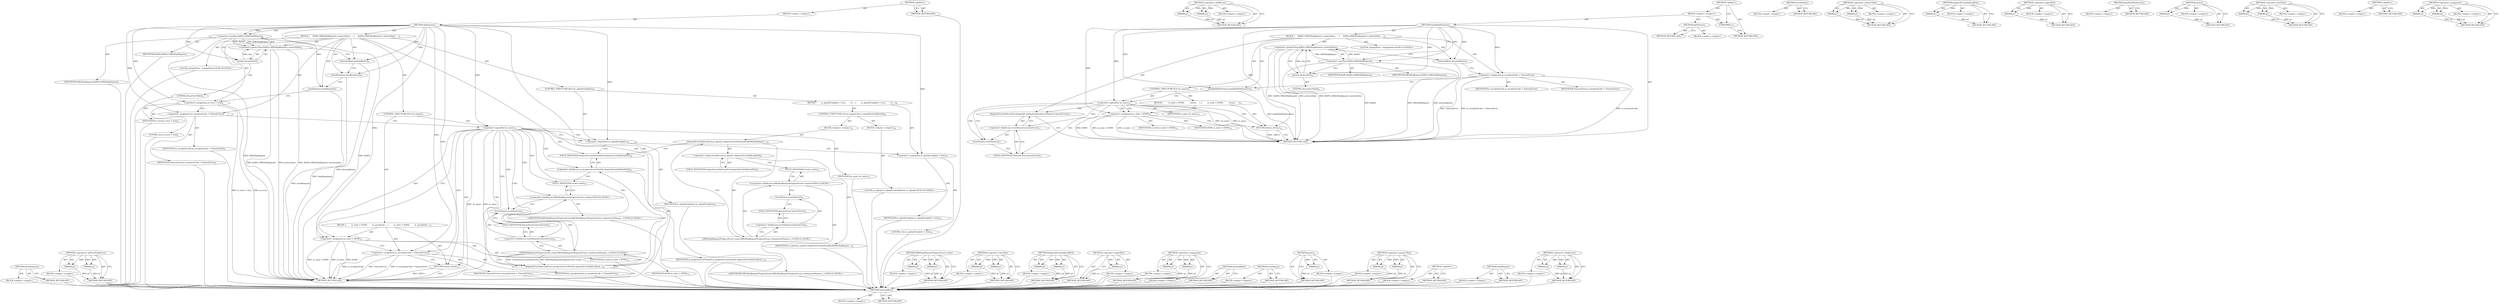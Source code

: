 digraph "&lt;operator&gt;.assignment" {
vulnerable_108 [label=<(METHOD,clearResponse)>];
vulnerable_109 [label=<(BLOCK,&lt;empty&gt;,&lt;empty&gt;)>];
vulnerable_110 [label=<(METHOD_RETURN,ANY)>];
vulnerable_128 [label=<(METHOD,&lt;operator&gt;.indirectFieldAccess)>];
vulnerable_129 [label=<(PARAM,p1)>];
vulnerable_130 [label=<(PARAM,p2)>];
vulnerable_131 [label=<(BLOCK,&lt;empty&gt;,&lt;empty&gt;)>];
vulnerable_132 [label=<(METHOD_RETURN,ANY)>];
vulnerable_6 [label=<(METHOD,&lt;global&gt;)<SUB>1</SUB>>];
vulnerable_7 [label=<(BLOCK,&lt;empty&gt;,&lt;empty&gt;)<SUB>1</SUB>>];
vulnerable_8 [label=<(METHOD,didTimeout)<SUB>1</SUB>>];
vulnerable_9 [label=<(BLOCK,{
     RefPtr&lt;XMLHttpRequest&gt; protect(this);
  ...,{
     RefPtr&lt;XMLHttpRequest&gt; protect(this);
  ...)<SUB>2</SUB>>];
vulnerable_10 [label=<(&lt;operator&gt;.greaterThan,RefPtr&lt;XMLHttpRequest&gt; protect(this))<SUB>3</SUB>>];
vulnerable_11 [label=<(&lt;operator&gt;.lessThan,RefPtr&lt;XMLHttpRequest)<SUB>3</SUB>>];
vulnerable_12 [label=<(IDENTIFIER,RefPtr,RefPtr&lt;XMLHttpRequest)<SUB>3</SUB>>];
vulnerable_13 [label=<(IDENTIFIER,XMLHttpRequest,RefPtr&lt;XMLHttpRequest)<SUB>3</SUB>>];
vulnerable_14 [label=<(protect,protect(this))<SUB>3</SUB>>];
vulnerable_15 [label=<(LITERAL,this,protect(this))<SUB>3</SUB>>];
vulnerable_16 [label=<(internalAbort,internalAbort())<SUB>4</SUB>>];
vulnerable_17 [label=<(clearResponse,clearResponse())<SUB>6</SUB>>];
vulnerable_18 [label=<(clearRequest,clearRequest())<SUB>7</SUB>>];
vulnerable_19 [label=<(&lt;operator&gt;.assignment,m_error = true)<SUB>8</SUB>>];
vulnerable_20 [label=<(IDENTIFIER,m_error,m_error = true)<SUB>8</SUB>>];
vulnerable_21 [label=<(LITERAL,true,m_error = true)<SUB>8</SUB>>];
vulnerable_22 [label=<(&lt;operator&gt;.assignment,m_exceptionCode = TimeoutError)<SUB>9</SUB>>];
vulnerable_23 [label=<(IDENTIFIER,m_exceptionCode,m_exceptionCode = TimeoutError)<SUB>9</SUB>>];
vulnerable_24 [label=<(IDENTIFIER,TimeoutError,m_exceptionCode = TimeoutError)<SUB>9</SUB>>];
vulnerable_25 [label=<(CONTROL_STRUCTURE,IF,if (!m_async))<SUB>11</SUB>>];
vulnerable_26 [label=<(&lt;operator&gt;.logicalNot,!m_async)<SUB>11</SUB>>];
vulnerable_27 [label=<(IDENTIFIER,m_async,!m_async)<SUB>11</SUB>>];
vulnerable_28 [label=<(BLOCK,{
         m_state = DONE;
        m_exceptionC...,{
         m_state = DONE;
        m_exceptionC...)<SUB>11</SUB>>];
vulnerable_29 [label=<(&lt;operator&gt;.assignment,m_state = DONE)<SUB>12</SUB>>];
vulnerable_30 [label=<(IDENTIFIER,m_state,m_state = DONE)<SUB>12</SUB>>];
vulnerable_31 [label=<(IDENTIFIER,DONE,m_state = DONE)<SUB>12</SUB>>];
vulnerable_32 [label=<(&lt;operator&gt;.assignment,m_exceptionCode = TimeoutError)<SUB>13</SUB>>];
vulnerable_33 [label=<(IDENTIFIER,m_exceptionCode,m_exceptionCode = TimeoutError)<SUB>13</SUB>>];
vulnerable_34 [label=<(IDENTIFIER,TimeoutError,m_exceptionCode = TimeoutError)<SUB>13</SUB>>];
vulnerable_35 [label=<(RETURN,return;,return;)<SUB>14</SUB>>];
vulnerable_36 [label="<(LOCAL,changeState : changeState)<SUB>16</SUB>>"];
vulnerable_37 [label=<(CONTROL_STRUCTURE,IF,if (!m_uploadComplete))<SUB>18</SUB>>];
vulnerable_38 [label=<(&lt;operator&gt;.logicalNot,!m_uploadComplete)<SUB>18</SUB>>];
vulnerable_39 [label=<(IDENTIFIER,m_uploadComplete,!m_uploadComplete)<SUB>18</SUB>>];
vulnerable_40 [label=<(BLOCK,{
        m_uploadComplete = true;
        if (...,{
        m_uploadComplete = true;
        if (...)<SUB>18</SUB>>];
vulnerable_41 [label=<(&lt;operator&gt;.assignment,m_uploadComplete = true)<SUB>19</SUB>>];
vulnerable_42 [label=<(IDENTIFIER,m_uploadComplete,m_uploadComplete = true)<SUB>19</SUB>>];
vulnerable_43 [label=<(LITERAL,true,m_uploadComplete = true)<SUB>19</SUB>>];
vulnerable_44 [label=<(CONTROL_STRUCTURE,IF,if (m_upload &amp;&amp; m_uploadEventsAllowed))<SUB>20</SUB>>];
vulnerable_45 [label=<(BLOCK,&lt;empty&gt;,&lt;empty&gt;)<SUB>20</SUB>>];
vulnerable_46 [label="<(LOCAL,m_upload m_uploadEventsAllowed: m_upload)<SUB>20</SUB>>"];
vulnerable_47 [label=<(BLOCK,&lt;empty&gt;,&lt;empty&gt;)<SUB>21</SUB>>];
vulnerable_48 [label=<(dispatchEventAndLoadEnd,m_upload-&gt;dispatchEventAndLoadEnd(XMLHttpReques...)<SUB>21</SUB>>];
vulnerable_49 [label=<(&lt;operator&gt;.indirectFieldAccess,m_upload-&gt;dispatchEventAndLoadEnd)<SUB>21</SUB>>];
vulnerable_50 [label=<(IDENTIFIER,m_upload,m_upload-&gt;dispatchEventAndLoadEnd(XMLHttpReques...)<SUB>21</SUB>>];
vulnerable_51 [label=<(FIELD_IDENTIFIER,dispatchEventAndLoadEnd,dispatchEventAndLoadEnd)<SUB>21</SUB>>];
vulnerable_52 [label="<(XMLHttpRequestProgressEvent.create,XMLHttpRequestProgressEvent::create(eventNames(...)<SUB>21</SUB>>"];
vulnerable_53 [label="<(&lt;operator&gt;.fieldAccess,XMLHttpRequestProgressEvent::create)<SUB>21</SUB>>"];
vulnerable_54 [label="<(IDENTIFIER,XMLHttpRequestProgressEvent,XMLHttpRequestProgressEvent::create(eventNames(...)<SUB>21</SUB>>"];
vulnerable_55 [label=<(FIELD_IDENTIFIER,create,create)<SUB>21</SUB>>];
vulnerable_56 [label=<(&lt;operator&gt;.fieldAccess,eventNames().timeoutEvent)<SUB>21</SUB>>];
vulnerable_57 [label=<(eventNames,eventNames())<SUB>21</SUB>>];
vulnerable_58 [label=<(FIELD_IDENTIFIER,timeoutEvent,timeoutEvent)<SUB>21</SUB>>];
vulnerable_59 [label=<(dispatchEventAndLoadEnd,m_progressEventThrottle.dispatchEventAndLoadEnd...)<SUB>23</SUB>>];
vulnerable_60 [label=<(&lt;operator&gt;.fieldAccess,m_progressEventThrottle.dispatchEventAndLoadEnd)<SUB>23</SUB>>];
vulnerable_61 [label=<(IDENTIFIER,m_progressEventThrottle,m_progressEventThrottle.dispatchEventAndLoadEnd...)<SUB>23</SUB>>];
vulnerable_62 [label=<(FIELD_IDENTIFIER,dispatchEventAndLoadEnd,dispatchEventAndLoadEnd)<SUB>23</SUB>>];
vulnerable_63 [label="<(XMLHttpRequestProgressEvent.create,XMLHttpRequestProgressEvent::create(eventNames(...)<SUB>23</SUB>>"];
vulnerable_64 [label="<(&lt;operator&gt;.fieldAccess,XMLHttpRequestProgressEvent::create)<SUB>23</SUB>>"];
vulnerable_65 [label="<(IDENTIFIER,XMLHttpRequestProgressEvent,XMLHttpRequestProgressEvent::create(eventNames(...)<SUB>23</SUB>>"];
vulnerable_66 [label=<(FIELD_IDENTIFIER,create,create)<SUB>23</SUB>>];
vulnerable_67 [label=<(&lt;operator&gt;.fieldAccess,eventNames().timeoutEvent)<SUB>23</SUB>>];
vulnerable_68 [label=<(eventNames,eventNames())<SUB>23</SUB>>];
vulnerable_69 [label=<(FIELD_IDENTIFIER,timeoutEvent,timeoutEvent)<SUB>23</SUB>>];
vulnerable_70 [label=<(METHOD_RETURN,void)<SUB>1</SUB>>];
vulnerable_72 [label=<(METHOD_RETURN,ANY)<SUB>1</SUB>>];
vulnerable_133 [label=<(METHOD,XMLHttpRequestProgressEvent.create)>];
vulnerable_134 [label=<(PARAM,p1)>];
vulnerable_135 [label=<(PARAM,p2)>];
vulnerable_136 [label=<(BLOCK,&lt;empty&gt;,&lt;empty&gt;)>];
vulnerable_137 [label=<(METHOD_RETURN,ANY)>];
vulnerable_96 [label=<(METHOD,&lt;operator&gt;.lessThan)>];
vulnerable_97 [label=<(PARAM,p1)>];
vulnerable_98 [label=<(PARAM,p2)>];
vulnerable_99 [label=<(BLOCK,&lt;empty&gt;,&lt;empty&gt;)>];
vulnerable_100 [label=<(METHOD_RETURN,ANY)>];
vulnerable_123 [label=<(METHOD,dispatchEventAndLoadEnd)>];
vulnerable_124 [label=<(PARAM,p1)>];
vulnerable_125 [label=<(PARAM,p2)>];
vulnerable_126 [label=<(BLOCK,&lt;empty&gt;,&lt;empty&gt;)>];
vulnerable_127 [label=<(METHOD_RETURN,ANY)>];
vulnerable_119 [label=<(METHOD,&lt;operator&gt;.logicalNot)>];
vulnerable_120 [label=<(PARAM,p1)>];
vulnerable_121 [label=<(BLOCK,&lt;empty&gt;,&lt;empty&gt;)>];
vulnerable_122 [label=<(METHOD_RETURN,ANY)>];
vulnerable_114 [label=<(METHOD,&lt;operator&gt;.assignment)>];
vulnerable_115 [label=<(PARAM,p1)>];
vulnerable_116 [label=<(PARAM,p2)>];
vulnerable_117 [label=<(BLOCK,&lt;empty&gt;,&lt;empty&gt;)>];
vulnerable_118 [label=<(METHOD_RETURN,ANY)>];
vulnerable_105 [label=<(METHOD,internalAbort)>];
vulnerable_106 [label=<(BLOCK,&lt;empty&gt;,&lt;empty&gt;)>];
vulnerable_107 [label=<(METHOD_RETURN,ANY)>];
vulnerable_143 [label=<(METHOD,eventNames)>];
vulnerable_144 [label=<(BLOCK,&lt;empty&gt;,&lt;empty&gt;)>];
vulnerable_145 [label=<(METHOD_RETURN,ANY)>];
vulnerable_101 [label=<(METHOD,protect)>];
vulnerable_102 [label=<(PARAM,p1)>];
vulnerable_103 [label=<(BLOCK,&lt;empty&gt;,&lt;empty&gt;)>];
vulnerable_104 [label=<(METHOD_RETURN,ANY)>];
vulnerable_91 [label=<(METHOD,&lt;operator&gt;.greaterThan)>];
vulnerable_92 [label=<(PARAM,p1)>];
vulnerable_93 [label=<(PARAM,p2)>];
vulnerable_94 [label=<(BLOCK,&lt;empty&gt;,&lt;empty&gt;)>];
vulnerable_95 [label=<(METHOD_RETURN,ANY)>];
vulnerable_85 [label=<(METHOD,&lt;global&gt;)<SUB>1</SUB>>];
vulnerable_86 [label=<(BLOCK,&lt;empty&gt;,&lt;empty&gt;)>];
vulnerable_87 [label=<(METHOD_RETURN,ANY)>];
vulnerable_111 [label=<(METHOD,clearRequest)>];
vulnerable_112 [label=<(BLOCK,&lt;empty&gt;,&lt;empty&gt;)>];
vulnerable_113 [label=<(METHOD_RETURN,ANY)>];
vulnerable_138 [label=<(METHOD,&lt;operator&gt;.fieldAccess)>];
vulnerable_139 [label=<(PARAM,p1)>];
vulnerable_140 [label=<(PARAM,p2)>];
vulnerable_141 [label=<(BLOCK,&lt;empty&gt;,&lt;empty&gt;)>];
vulnerable_142 [label=<(METHOD_RETURN,ANY)>];
fixed_70 [label=<(METHOD,internalAbort)>];
fixed_71 [label=<(BLOCK,&lt;empty&gt;,&lt;empty&gt;)>];
fixed_72 [label=<(METHOD_RETURN,ANY)>];
fixed_89 [label=<(METHOD,&lt;operator&gt;.fieldAccess)>];
fixed_90 [label=<(PARAM,p1)>];
fixed_91 [label=<(PARAM,p2)>];
fixed_92 [label=<(BLOCK,&lt;empty&gt;,&lt;empty&gt;)>];
fixed_93 [label=<(METHOD_RETURN,ANY)>];
fixed_6 [label=<(METHOD,&lt;global&gt;)<SUB>1</SUB>>];
fixed_7 [label=<(BLOCK,&lt;empty&gt;,&lt;empty&gt;)<SUB>1</SUB>>];
fixed_8 [label=<(METHOD,didTimeout)<SUB>1</SUB>>];
fixed_9 [label=<(BLOCK,&lt;empty&gt;,&lt;empty&gt;)>];
fixed_10 [label=<(METHOD_RETURN,void)<SUB>1</SUB>>];
fixed_12 [label=<(UNKNOWN,),))<SUB>1</SUB>>];
fixed_13 [label=<(METHOD,handleDidTimeout)<SUB>2</SUB>>];
fixed_14 [label=<(BLOCK,{
     RefPtr&lt;XMLHttpRequest&gt; protect(this);
  ...,{
     RefPtr&lt;XMLHttpRequest&gt; protect(this);
  ...)<SUB>3</SUB>>];
fixed_15 [label=<(&lt;operator&gt;.greaterThan,RefPtr&lt;XMLHttpRequest&gt; protect(this))<SUB>4</SUB>>];
fixed_16 [label=<(&lt;operator&gt;.lessThan,RefPtr&lt;XMLHttpRequest)<SUB>4</SUB>>];
fixed_17 [label=<(IDENTIFIER,RefPtr,RefPtr&lt;XMLHttpRequest)<SUB>4</SUB>>];
fixed_18 [label=<(IDENTIFIER,XMLHttpRequest,RefPtr&lt;XMLHttpRequest)<SUB>4</SUB>>];
fixed_19 [label=<(protect,protect(this))<SUB>4</SUB>>];
fixed_20 [label=<(LITERAL,this,protect(this))<SUB>4</SUB>>];
fixed_21 [label=<(internalAbort,internalAbort())<SUB>5</SUB>>];
fixed_22 [label=<(&lt;operator&gt;.assignment,m_exceptionCode = TimeoutError)<SUB>7</SUB>>];
fixed_23 [label=<(IDENTIFIER,m_exceptionCode,m_exceptionCode = TimeoutError)<SUB>7</SUB>>];
fixed_24 [label=<(IDENTIFIER,TimeoutError,m_exceptionCode = TimeoutError)<SUB>7</SUB>>];
fixed_25 [label=<(handleDidFailGeneric,handleDidFailGeneric())<SUB>9</SUB>>];
fixed_26 [label=<(CONTROL_STRUCTURE,IF,if (!m_async))<SUB>11</SUB>>];
fixed_27 [label=<(&lt;operator&gt;.logicalNot,!m_async)<SUB>11</SUB>>];
fixed_28 [label=<(IDENTIFIER,m_async,!m_async)<SUB>11</SUB>>];
fixed_29 [label=<(BLOCK,{
         m_state = DONE;
         return;
     },{
         m_state = DONE;
         return;
     })<SUB>11</SUB>>];
fixed_30 [label=<(&lt;operator&gt;.assignment,m_state = DONE)<SUB>12</SUB>>];
fixed_31 [label=<(IDENTIFIER,m_state,m_state = DONE)<SUB>12</SUB>>];
fixed_32 [label=<(IDENTIFIER,DONE,m_state = DONE)<SUB>12</SUB>>];
fixed_33 [label=<(RETURN,return;,return;)<SUB>13</SUB>>];
fixed_34 [label="<(LOCAL,changeState : changeState)<SUB>15</SUB>>"];
fixed_35 [label=<(dispatchEventAndLoadEnd,dispatchEventAndLoadEnd(eventNames().timeoutEvent))<SUB>17</SUB>>];
fixed_36 [label=<(&lt;operator&gt;.fieldAccess,eventNames().timeoutEvent)<SUB>17</SUB>>];
fixed_37 [label=<(eventNames,eventNames())<SUB>17</SUB>>];
fixed_38 [label=<(FIELD_IDENTIFIER,timeoutEvent,timeoutEvent)<SUB>17</SUB>>];
fixed_39 [label=<(METHOD_RETURN,void)<SUB>2</SUB>>];
fixed_41 [label=<(METHOD_RETURN,ANY)<SUB>1</SUB>>];
fixed_94 [label=<(METHOD,eventNames)>];
fixed_95 [label=<(BLOCK,&lt;empty&gt;,&lt;empty&gt;)>];
fixed_96 [label=<(METHOD_RETURN,ANY)>];
fixed_56 [label=<(METHOD,&lt;operator&gt;.greaterThan)>];
fixed_57 [label=<(PARAM,p1)>];
fixed_58 [label=<(PARAM,p2)>];
fixed_59 [label=<(BLOCK,&lt;empty&gt;,&lt;empty&gt;)>];
fixed_60 [label=<(METHOD_RETURN,ANY)>];
fixed_85 [label=<(METHOD,dispatchEventAndLoadEnd)>];
fixed_86 [label=<(PARAM,p1)>];
fixed_87 [label=<(BLOCK,&lt;empty&gt;,&lt;empty&gt;)>];
fixed_88 [label=<(METHOD_RETURN,ANY)>];
fixed_81 [label=<(METHOD,&lt;operator&gt;.logicalNot)>];
fixed_82 [label=<(PARAM,p1)>];
fixed_83 [label=<(BLOCK,&lt;empty&gt;,&lt;empty&gt;)>];
fixed_84 [label=<(METHOD_RETURN,ANY)>];
fixed_78 [label=<(METHOD,handleDidFailGeneric)>];
fixed_79 [label=<(BLOCK,&lt;empty&gt;,&lt;empty&gt;)>];
fixed_80 [label=<(METHOD_RETURN,ANY)>];
fixed_66 [label=<(METHOD,protect)>];
fixed_67 [label=<(PARAM,p1)>];
fixed_68 [label=<(BLOCK,&lt;empty&gt;,&lt;empty&gt;)>];
fixed_69 [label=<(METHOD_RETURN,ANY)>];
fixed_61 [label=<(METHOD,&lt;operator&gt;.lessThan)>];
fixed_62 [label=<(PARAM,p1)>];
fixed_63 [label=<(PARAM,p2)>];
fixed_64 [label=<(BLOCK,&lt;empty&gt;,&lt;empty&gt;)>];
fixed_65 [label=<(METHOD_RETURN,ANY)>];
fixed_50 [label=<(METHOD,&lt;global&gt;)<SUB>1</SUB>>];
fixed_51 [label=<(BLOCK,&lt;empty&gt;,&lt;empty&gt;)>];
fixed_52 [label=<(METHOD_RETURN,ANY)>];
fixed_73 [label=<(METHOD,&lt;operator&gt;.assignment)>];
fixed_74 [label=<(PARAM,p1)>];
fixed_75 [label=<(PARAM,p2)>];
fixed_76 [label=<(BLOCK,&lt;empty&gt;,&lt;empty&gt;)>];
fixed_77 [label=<(METHOD_RETURN,ANY)>];
vulnerable_108 -> vulnerable_109  [key=0, label="AST: "];
vulnerable_108 -> vulnerable_110  [key=0, label="AST: "];
vulnerable_108 -> vulnerable_110  [key=1, label="CFG: "];
vulnerable_109 -> fixed_70  [key=0];
vulnerable_110 -> fixed_70  [key=0];
vulnerable_128 -> vulnerable_129  [key=0, label="AST: "];
vulnerable_128 -> vulnerable_129  [key=1, label="DDG: "];
vulnerable_128 -> vulnerable_131  [key=0, label="AST: "];
vulnerable_128 -> vulnerable_130  [key=0, label="AST: "];
vulnerable_128 -> vulnerable_130  [key=1, label="DDG: "];
vulnerable_128 -> vulnerable_132  [key=0, label="AST: "];
vulnerable_128 -> vulnerable_132  [key=1, label="CFG: "];
vulnerable_129 -> vulnerable_132  [key=0, label="DDG: p1"];
vulnerable_130 -> vulnerable_132  [key=0, label="DDG: p2"];
vulnerable_131 -> fixed_70  [key=0];
vulnerable_132 -> fixed_70  [key=0];
vulnerable_6 -> vulnerable_7  [key=0, label="AST: "];
vulnerable_6 -> vulnerable_72  [key=0, label="AST: "];
vulnerable_6 -> vulnerable_72  [key=1, label="CFG: "];
vulnerable_7 -> vulnerable_8  [key=0, label="AST: "];
vulnerable_8 -> vulnerable_9  [key=0, label="AST: "];
vulnerable_8 -> vulnerable_70  [key=0, label="AST: "];
vulnerable_8 -> vulnerable_11  [key=0, label="CFG: "];
vulnerable_8 -> vulnerable_11  [key=1, label="DDG: "];
vulnerable_8 -> vulnerable_16  [key=0, label="DDG: "];
vulnerable_8 -> vulnerable_17  [key=0, label="DDG: "];
vulnerable_8 -> vulnerable_18  [key=0, label="DDG: "];
vulnerable_8 -> vulnerable_19  [key=0, label="DDG: "];
vulnerable_8 -> vulnerable_22  [key=0, label="DDG: "];
vulnerable_8 -> vulnerable_14  [key=0, label="DDG: "];
vulnerable_8 -> vulnerable_26  [key=0, label="DDG: "];
vulnerable_8 -> vulnerable_29  [key=0, label="DDG: "];
vulnerable_8 -> vulnerable_32  [key=0, label="DDG: "];
vulnerable_8 -> vulnerable_35  [key=0, label="DDG: "];
vulnerable_8 -> vulnerable_38  [key=0, label="DDG: "];
vulnerable_8 -> vulnerable_41  [key=0, label="DDG: "];
vulnerable_9 -> vulnerable_10  [key=0, label="AST: "];
vulnerable_9 -> vulnerable_16  [key=0, label="AST: "];
vulnerable_9 -> vulnerable_17  [key=0, label="AST: "];
vulnerable_9 -> vulnerable_18  [key=0, label="AST: "];
vulnerable_9 -> vulnerable_19  [key=0, label="AST: "];
vulnerable_9 -> vulnerable_22  [key=0, label="AST: "];
vulnerable_9 -> vulnerable_25  [key=0, label="AST: "];
vulnerable_9 -> vulnerable_36  [key=0, label="AST: "];
vulnerable_9 -> vulnerable_37  [key=0, label="AST: "];
vulnerable_9 -> vulnerable_59  [key=0, label="AST: "];
vulnerable_10 -> vulnerable_11  [key=0, label="AST: "];
vulnerable_10 -> vulnerable_14  [key=0, label="AST: "];
vulnerable_10 -> vulnerable_16  [key=0, label="CFG: "];
vulnerable_10 -> vulnerable_70  [key=0, label="DDG: RefPtr&lt;XMLHttpRequest"];
vulnerable_10 -> vulnerable_70  [key=1, label="DDG: protect(this)"];
vulnerable_10 -> vulnerable_70  [key=2, label="DDG: RefPtr&lt;XMLHttpRequest&gt; protect(this)"];
vulnerable_11 -> vulnerable_12  [key=0, label="AST: "];
vulnerable_11 -> vulnerable_13  [key=0, label="AST: "];
vulnerable_11 -> vulnerable_14  [key=0, label="CFG: "];
vulnerable_11 -> vulnerable_70  [key=0, label="DDG: RefPtr"];
vulnerable_11 -> vulnerable_70  [key=1, label="DDG: XMLHttpRequest"];
vulnerable_11 -> vulnerable_10  [key=0, label="DDG: RefPtr"];
vulnerable_11 -> vulnerable_10  [key=1, label="DDG: XMLHttpRequest"];
vulnerable_12 -> fixed_70  [key=0];
vulnerable_13 -> fixed_70  [key=0];
vulnerable_14 -> vulnerable_15  [key=0, label="AST: "];
vulnerable_14 -> vulnerable_10  [key=0, label="CFG: "];
vulnerable_14 -> vulnerable_10  [key=1, label="DDG: this"];
vulnerable_15 -> fixed_70  [key=0];
vulnerable_16 -> vulnerable_17  [key=0, label="CFG: "];
vulnerable_16 -> vulnerable_70  [key=0, label="DDG: internalAbort()"];
vulnerable_17 -> vulnerable_18  [key=0, label="CFG: "];
vulnerable_17 -> vulnerable_70  [key=0, label="DDG: clearResponse()"];
vulnerable_18 -> vulnerable_19  [key=0, label="CFG: "];
vulnerable_18 -> vulnerable_70  [key=0, label="DDG: clearRequest()"];
vulnerable_19 -> vulnerable_20  [key=0, label="AST: "];
vulnerable_19 -> vulnerable_21  [key=0, label="AST: "];
vulnerable_19 -> vulnerable_22  [key=0, label="CFG: "];
vulnerable_19 -> vulnerable_70  [key=0, label="DDG: m_error = true"];
vulnerable_19 -> vulnerable_70  [key=1, label="DDG: m_error"];
vulnerable_20 -> fixed_70  [key=0];
vulnerable_21 -> fixed_70  [key=0];
vulnerable_22 -> vulnerable_23  [key=0, label="AST: "];
vulnerable_22 -> vulnerable_24  [key=0, label="AST: "];
vulnerable_22 -> vulnerable_26  [key=0, label="CFG: "];
vulnerable_23 -> fixed_70  [key=0];
vulnerable_24 -> fixed_70  [key=0];
vulnerable_25 -> vulnerable_26  [key=0, label="AST: "];
vulnerable_25 -> vulnerable_28  [key=0, label="AST: "];
vulnerable_26 -> vulnerable_27  [key=0, label="AST: "];
vulnerable_26 -> vulnerable_29  [key=0, label="CFG: "];
vulnerable_26 -> vulnerable_29  [key=1, label="CDG: "];
vulnerable_26 -> vulnerable_38  [key=0, label="CFG: "];
vulnerable_26 -> vulnerable_38  [key=1, label="CDG: "];
vulnerable_26 -> vulnerable_70  [key=0, label="DDG: !m_async"];
vulnerable_26 -> vulnerable_70  [key=1, label="DDG: m_async"];
vulnerable_26 -> vulnerable_32  [key=0, label="CDG: "];
vulnerable_26 -> vulnerable_68  [key=0, label="CDG: "];
vulnerable_26 -> vulnerable_60  [key=0, label="CDG: "];
vulnerable_26 -> vulnerable_64  [key=0, label="CDG: "];
vulnerable_26 -> vulnerable_59  [key=0, label="CDG: "];
vulnerable_26 -> vulnerable_66  [key=0, label="CDG: "];
vulnerable_26 -> vulnerable_35  [key=0, label="CDG: "];
vulnerable_26 -> vulnerable_69  [key=0, label="CDG: "];
vulnerable_26 -> vulnerable_67  [key=0, label="CDG: "];
vulnerable_26 -> vulnerable_62  [key=0, label="CDG: "];
vulnerable_26 -> vulnerable_63  [key=0, label="CDG: "];
vulnerable_27 -> fixed_70  [key=0];
vulnerable_28 -> vulnerable_29  [key=0, label="AST: "];
vulnerable_28 -> vulnerable_32  [key=0, label="AST: "];
vulnerable_28 -> vulnerable_35  [key=0, label="AST: "];
vulnerable_29 -> vulnerable_30  [key=0, label="AST: "];
vulnerable_29 -> vulnerable_31  [key=0, label="AST: "];
vulnerable_29 -> vulnerable_32  [key=0, label="CFG: "];
vulnerable_29 -> vulnerable_70  [key=0, label="DDG: DONE"];
vulnerable_29 -> vulnerable_70  [key=1, label="DDG: m_state = DONE"];
vulnerable_29 -> vulnerable_70  [key=2, label="DDG: m_state"];
vulnerable_30 -> fixed_70  [key=0];
vulnerable_31 -> fixed_70  [key=0];
vulnerable_32 -> vulnerable_33  [key=0, label="AST: "];
vulnerable_32 -> vulnerable_34  [key=0, label="AST: "];
vulnerable_32 -> vulnerable_35  [key=0, label="CFG: "];
vulnerable_32 -> vulnerable_70  [key=0, label="DDG: m_exceptionCode"];
vulnerable_32 -> vulnerable_70  [key=1, label="DDG: TimeoutError"];
vulnerable_32 -> vulnerable_70  [key=2, label="DDG: m_exceptionCode = TimeoutError"];
vulnerable_33 -> fixed_70  [key=0];
vulnerable_34 -> fixed_70  [key=0];
vulnerable_35 -> vulnerable_70  [key=0, label="CFG: "];
vulnerable_35 -> vulnerable_70  [key=1, label="DDG: &lt;RET&gt;"];
vulnerable_36 -> fixed_70  [key=0];
vulnerable_37 -> vulnerable_38  [key=0, label="AST: "];
vulnerable_37 -> vulnerable_40  [key=0, label="AST: "];
vulnerable_38 -> vulnerable_39  [key=0, label="AST: "];
vulnerable_38 -> vulnerable_41  [key=0, label="CFG: "];
vulnerable_38 -> vulnerable_62  [key=0, label="CFG: "];
vulnerable_39 -> fixed_70  [key=0];
vulnerable_40 -> vulnerable_41  [key=0, label="AST: "];
vulnerable_40 -> vulnerable_44  [key=0, label="AST: "];
vulnerable_41 -> vulnerable_42  [key=0, label="AST: "];
vulnerable_41 -> vulnerable_43  [key=0, label="AST: "];
vulnerable_42 -> fixed_70  [key=0];
vulnerable_43 -> fixed_70  [key=0];
vulnerable_44 -> vulnerable_45  [key=0, label="AST: "];
vulnerable_44 -> vulnerable_47  [key=0, label="AST: "];
vulnerable_45 -> vulnerable_46  [key=0, label="AST: "];
vulnerable_46 -> fixed_70  [key=0];
vulnerable_47 -> vulnerable_48  [key=0, label="AST: "];
vulnerable_48 -> vulnerable_49  [key=0, label="AST: "];
vulnerable_48 -> vulnerable_52  [key=0, label="AST: "];
vulnerable_48 -> vulnerable_62  [key=0, label="CFG: "];
vulnerable_49 -> vulnerable_50  [key=0, label="AST: "];
vulnerable_49 -> vulnerable_51  [key=0, label="AST: "];
vulnerable_49 -> vulnerable_55  [key=0, label="CFG: "];
vulnerable_50 -> fixed_70  [key=0];
vulnerable_51 -> vulnerable_49  [key=0, label="CFG: "];
vulnerable_52 -> vulnerable_53  [key=0, label="AST: "];
vulnerable_52 -> vulnerable_56  [key=0, label="AST: "];
vulnerable_52 -> vulnerable_48  [key=0, label="CFG: "];
vulnerable_53 -> vulnerable_54  [key=0, label="AST: "];
vulnerable_53 -> vulnerable_55  [key=0, label="AST: "];
vulnerable_53 -> vulnerable_57  [key=0, label="CFG: "];
vulnerable_54 -> fixed_70  [key=0];
vulnerable_55 -> vulnerable_53  [key=0, label="CFG: "];
vulnerable_56 -> vulnerable_57  [key=0, label="AST: "];
vulnerable_56 -> vulnerable_58  [key=0, label="AST: "];
vulnerable_56 -> vulnerable_52  [key=0, label="CFG: "];
vulnerable_57 -> vulnerable_58  [key=0, label="CFG: "];
vulnerable_58 -> vulnerable_56  [key=0, label="CFG: "];
vulnerable_59 -> vulnerable_60  [key=0, label="AST: "];
vulnerable_59 -> vulnerable_63  [key=0, label="AST: "];
vulnerable_59 -> vulnerable_70  [key=0, label="CFG: "];
vulnerable_60 -> vulnerable_61  [key=0, label="AST: "];
vulnerable_60 -> vulnerable_62  [key=0, label="AST: "];
vulnerable_60 -> vulnerable_66  [key=0, label="CFG: "];
vulnerable_61 -> fixed_70  [key=0];
vulnerable_62 -> vulnerable_60  [key=0, label="CFG: "];
vulnerable_63 -> vulnerable_64  [key=0, label="AST: "];
vulnerable_63 -> vulnerable_67  [key=0, label="AST: "];
vulnerable_63 -> vulnerable_59  [key=0, label="CFG: "];
vulnerable_63 -> vulnerable_59  [key=1, label="DDG: XMLHttpRequestProgressEvent::create"];
vulnerable_63 -> vulnerable_59  [key=2, label="DDG: eventNames().timeoutEvent"];
vulnerable_64 -> vulnerable_65  [key=0, label="AST: "];
vulnerable_64 -> vulnerable_66  [key=0, label="AST: "];
vulnerable_64 -> vulnerable_68  [key=0, label="CFG: "];
vulnerable_65 -> fixed_70  [key=0];
vulnerable_66 -> vulnerable_64  [key=0, label="CFG: "];
vulnerable_67 -> vulnerable_68  [key=0, label="AST: "];
vulnerable_67 -> vulnerable_69  [key=0, label="AST: "];
vulnerable_67 -> vulnerable_63  [key=0, label="CFG: "];
vulnerable_68 -> vulnerable_69  [key=0, label="CFG: "];
vulnerable_69 -> vulnerable_67  [key=0, label="CFG: "];
vulnerable_70 -> fixed_70  [key=0];
vulnerable_72 -> fixed_70  [key=0];
vulnerable_133 -> vulnerable_134  [key=0, label="AST: "];
vulnerable_133 -> vulnerable_134  [key=1, label="DDG: "];
vulnerable_133 -> vulnerable_136  [key=0, label="AST: "];
vulnerable_133 -> vulnerable_135  [key=0, label="AST: "];
vulnerable_133 -> vulnerable_135  [key=1, label="DDG: "];
vulnerable_133 -> vulnerable_137  [key=0, label="AST: "];
vulnerable_133 -> vulnerable_137  [key=1, label="CFG: "];
vulnerable_134 -> vulnerable_137  [key=0, label="DDG: p1"];
vulnerable_135 -> vulnerable_137  [key=0, label="DDG: p2"];
vulnerable_136 -> fixed_70  [key=0];
vulnerable_137 -> fixed_70  [key=0];
vulnerable_96 -> vulnerable_97  [key=0, label="AST: "];
vulnerable_96 -> vulnerable_97  [key=1, label="DDG: "];
vulnerable_96 -> vulnerable_99  [key=0, label="AST: "];
vulnerable_96 -> vulnerable_98  [key=0, label="AST: "];
vulnerable_96 -> vulnerable_98  [key=1, label="DDG: "];
vulnerable_96 -> vulnerable_100  [key=0, label="AST: "];
vulnerable_96 -> vulnerable_100  [key=1, label="CFG: "];
vulnerable_97 -> vulnerable_100  [key=0, label="DDG: p1"];
vulnerable_98 -> vulnerable_100  [key=0, label="DDG: p2"];
vulnerable_99 -> fixed_70  [key=0];
vulnerable_100 -> fixed_70  [key=0];
vulnerable_123 -> vulnerable_124  [key=0, label="AST: "];
vulnerable_123 -> vulnerable_124  [key=1, label="DDG: "];
vulnerable_123 -> vulnerable_126  [key=0, label="AST: "];
vulnerable_123 -> vulnerable_125  [key=0, label="AST: "];
vulnerable_123 -> vulnerable_125  [key=1, label="DDG: "];
vulnerable_123 -> vulnerable_127  [key=0, label="AST: "];
vulnerable_123 -> vulnerable_127  [key=1, label="CFG: "];
vulnerable_124 -> vulnerable_127  [key=0, label="DDG: p1"];
vulnerable_125 -> vulnerable_127  [key=0, label="DDG: p2"];
vulnerable_126 -> fixed_70  [key=0];
vulnerable_127 -> fixed_70  [key=0];
vulnerable_119 -> vulnerable_120  [key=0, label="AST: "];
vulnerable_119 -> vulnerable_120  [key=1, label="DDG: "];
vulnerable_119 -> vulnerable_121  [key=0, label="AST: "];
vulnerable_119 -> vulnerable_122  [key=0, label="AST: "];
vulnerable_119 -> vulnerable_122  [key=1, label="CFG: "];
vulnerable_120 -> vulnerable_122  [key=0, label="DDG: p1"];
vulnerable_121 -> fixed_70  [key=0];
vulnerable_122 -> fixed_70  [key=0];
vulnerable_114 -> vulnerable_115  [key=0, label="AST: "];
vulnerable_114 -> vulnerable_115  [key=1, label="DDG: "];
vulnerable_114 -> vulnerable_117  [key=0, label="AST: "];
vulnerable_114 -> vulnerable_116  [key=0, label="AST: "];
vulnerable_114 -> vulnerable_116  [key=1, label="DDG: "];
vulnerable_114 -> vulnerable_118  [key=0, label="AST: "];
vulnerable_114 -> vulnerable_118  [key=1, label="CFG: "];
vulnerable_115 -> vulnerable_118  [key=0, label="DDG: p1"];
vulnerable_116 -> vulnerable_118  [key=0, label="DDG: p2"];
vulnerable_117 -> fixed_70  [key=0];
vulnerable_118 -> fixed_70  [key=0];
vulnerable_105 -> vulnerable_106  [key=0, label="AST: "];
vulnerable_105 -> vulnerable_107  [key=0, label="AST: "];
vulnerable_105 -> vulnerable_107  [key=1, label="CFG: "];
vulnerable_106 -> fixed_70  [key=0];
vulnerable_107 -> fixed_70  [key=0];
vulnerable_143 -> vulnerable_144  [key=0, label="AST: "];
vulnerable_143 -> vulnerable_145  [key=0, label="AST: "];
vulnerable_143 -> vulnerable_145  [key=1, label="CFG: "];
vulnerable_144 -> fixed_70  [key=0];
vulnerable_145 -> fixed_70  [key=0];
vulnerable_101 -> vulnerable_102  [key=0, label="AST: "];
vulnerable_101 -> vulnerable_102  [key=1, label="DDG: "];
vulnerable_101 -> vulnerable_103  [key=0, label="AST: "];
vulnerable_101 -> vulnerable_104  [key=0, label="AST: "];
vulnerable_101 -> vulnerable_104  [key=1, label="CFG: "];
vulnerable_102 -> vulnerable_104  [key=0, label="DDG: p1"];
vulnerable_103 -> fixed_70  [key=0];
vulnerable_104 -> fixed_70  [key=0];
vulnerable_91 -> vulnerable_92  [key=0, label="AST: "];
vulnerable_91 -> vulnerable_92  [key=1, label="DDG: "];
vulnerable_91 -> vulnerable_94  [key=0, label="AST: "];
vulnerable_91 -> vulnerable_93  [key=0, label="AST: "];
vulnerable_91 -> vulnerable_93  [key=1, label="DDG: "];
vulnerable_91 -> vulnerable_95  [key=0, label="AST: "];
vulnerable_91 -> vulnerable_95  [key=1, label="CFG: "];
vulnerable_92 -> vulnerable_95  [key=0, label="DDG: p1"];
vulnerable_93 -> vulnerable_95  [key=0, label="DDG: p2"];
vulnerable_94 -> fixed_70  [key=0];
vulnerable_95 -> fixed_70  [key=0];
vulnerable_85 -> vulnerable_86  [key=0, label="AST: "];
vulnerable_85 -> vulnerable_87  [key=0, label="AST: "];
vulnerable_85 -> vulnerable_87  [key=1, label="CFG: "];
vulnerable_86 -> fixed_70  [key=0];
vulnerable_87 -> fixed_70  [key=0];
vulnerable_111 -> vulnerable_112  [key=0, label="AST: "];
vulnerable_111 -> vulnerable_113  [key=0, label="AST: "];
vulnerable_111 -> vulnerable_113  [key=1, label="CFG: "];
vulnerable_112 -> fixed_70  [key=0];
vulnerable_113 -> fixed_70  [key=0];
vulnerable_138 -> vulnerable_139  [key=0, label="AST: "];
vulnerable_138 -> vulnerable_139  [key=1, label="DDG: "];
vulnerable_138 -> vulnerable_141  [key=0, label="AST: "];
vulnerable_138 -> vulnerable_140  [key=0, label="AST: "];
vulnerable_138 -> vulnerable_140  [key=1, label="DDG: "];
vulnerable_138 -> vulnerable_142  [key=0, label="AST: "];
vulnerable_138 -> vulnerable_142  [key=1, label="CFG: "];
vulnerable_139 -> vulnerable_142  [key=0, label="DDG: p1"];
vulnerable_140 -> vulnerable_142  [key=0, label="DDG: p2"];
vulnerable_141 -> fixed_70  [key=0];
vulnerable_142 -> fixed_70  [key=0];
fixed_70 -> fixed_71  [key=0, label="AST: "];
fixed_70 -> fixed_72  [key=0, label="AST: "];
fixed_70 -> fixed_72  [key=1, label="CFG: "];
fixed_89 -> fixed_90  [key=0, label="AST: "];
fixed_89 -> fixed_90  [key=1, label="DDG: "];
fixed_89 -> fixed_92  [key=0, label="AST: "];
fixed_89 -> fixed_91  [key=0, label="AST: "];
fixed_89 -> fixed_91  [key=1, label="DDG: "];
fixed_89 -> fixed_93  [key=0, label="AST: "];
fixed_89 -> fixed_93  [key=1, label="CFG: "];
fixed_90 -> fixed_93  [key=0, label="DDG: p1"];
fixed_91 -> fixed_93  [key=0, label="DDG: p2"];
fixed_6 -> fixed_7  [key=0, label="AST: "];
fixed_6 -> fixed_41  [key=0, label="AST: "];
fixed_6 -> fixed_12  [key=0, label="CFG: "];
fixed_7 -> fixed_8  [key=0, label="AST: "];
fixed_7 -> fixed_12  [key=0, label="AST: "];
fixed_7 -> fixed_13  [key=0, label="AST: "];
fixed_8 -> fixed_9  [key=0, label="AST: "];
fixed_8 -> fixed_10  [key=0, label="AST: "];
fixed_8 -> fixed_10  [key=1, label="CFG: "];
fixed_12 -> fixed_41  [key=0, label="CFG: "];
fixed_13 -> fixed_14  [key=0, label="AST: "];
fixed_13 -> fixed_39  [key=0, label="AST: "];
fixed_13 -> fixed_16  [key=0, label="CFG: "];
fixed_13 -> fixed_16  [key=1, label="DDG: "];
fixed_13 -> fixed_21  [key=0, label="DDG: "];
fixed_13 -> fixed_22  [key=0, label="DDG: "];
fixed_13 -> fixed_25  [key=0, label="DDG: "];
fixed_13 -> fixed_19  [key=0, label="DDG: "];
fixed_13 -> fixed_27  [key=0, label="DDG: "];
fixed_13 -> fixed_30  [key=0, label="DDG: "];
fixed_13 -> fixed_33  [key=0, label="DDG: "];
fixed_14 -> fixed_15  [key=0, label="AST: "];
fixed_14 -> fixed_21  [key=0, label="AST: "];
fixed_14 -> fixed_22  [key=0, label="AST: "];
fixed_14 -> fixed_25  [key=0, label="AST: "];
fixed_14 -> fixed_26  [key=0, label="AST: "];
fixed_14 -> fixed_34  [key=0, label="AST: "];
fixed_14 -> fixed_35  [key=0, label="AST: "];
fixed_15 -> fixed_16  [key=0, label="AST: "];
fixed_15 -> fixed_19  [key=0, label="AST: "];
fixed_15 -> fixed_21  [key=0, label="CFG: "];
fixed_15 -> fixed_39  [key=0, label="DDG: RefPtr&lt;XMLHttpRequest"];
fixed_15 -> fixed_39  [key=1, label="DDG: protect(this)"];
fixed_15 -> fixed_39  [key=2, label="DDG: RefPtr&lt;XMLHttpRequest&gt; protect(this)"];
fixed_16 -> fixed_17  [key=0, label="AST: "];
fixed_16 -> fixed_18  [key=0, label="AST: "];
fixed_16 -> fixed_19  [key=0, label="CFG: "];
fixed_16 -> fixed_39  [key=0, label="DDG: RefPtr"];
fixed_16 -> fixed_39  [key=1, label="DDG: XMLHttpRequest"];
fixed_16 -> fixed_15  [key=0, label="DDG: RefPtr"];
fixed_16 -> fixed_15  [key=1, label="DDG: XMLHttpRequest"];
fixed_19 -> fixed_20  [key=0, label="AST: "];
fixed_19 -> fixed_15  [key=0, label="CFG: "];
fixed_19 -> fixed_15  [key=1, label="DDG: this"];
fixed_21 -> fixed_22  [key=0, label="CFG: "];
fixed_21 -> fixed_39  [key=0, label="DDG: internalAbort()"];
fixed_22 -> fixed_23  [key=0, label="AST: "];
fixed_22 -> fixed_24  [key=0, label="AST: "];
fixed_22 -> fixed_25  [key=0, label="CFG: "];
fixed_22 -> fixed_39  [key=0, label="DDG: TimeoutError"];
fixed_22 -> fixed_39  [key=1, label="DDG: m_exceptionCode = TimeoutError"];
fixed_22 -> fixed_39  [key=2, label="DDG: m_exceptionCode"];
fixed_25 -> fixed_27  [key=0, label="CFG: "];
fixed_25 -> fixed_39  [key=0, label="DDG: handleDidFailGeneric()"];
fixed_26 -> fixed_27  [key=0, label="AST: "];
fixed_26 -> fixed_29  [key=0, label="AST: "];
fixed_27 -> fixed_28  [key=0, label="AST: "];
fixed_27 -> fixed_37  [key=0, label="CFG: "];
fixed_27 -> fixed_37  [key=1, label="CDG: "];
fixed_27 -> fixed_30  [key=0, label="CFG: "];
fixed_27 -> fixed_30  [key=1, label="CDG: "];
fixed_27 -> fixed_39  [key=0, label="DDG: !m_async"];
fixed_27 -> fixed_39  [key=1, label="DDG: m_async"];
fixed_27 -> fixed_38  [key=0, label="CDG: "];
fixed_27 -> fixed_33  [key=0, label="CDG: "];
fixed_27 -> fixed_36  [key=0, label="CDG: "];
fixed_27 -> fixed_35  [key=0, label="CDG: "];
fixed_29 -> fixed_30  [key=0, label="AST: "];
fixed_29 -> fixed_33  [key=0, label="AST: "];
fixed_30 -> fixed_31  [key=0, label="AST: "];
fixed_30 -> fixed_32  [key=0, label="AST: "];
fixed_30 -> fixed_33  [key=0, label="CFG: "];
fixed_30 -> fixed_39  [key=0, label="DDG: DONE"];
fixed_30 -> fixed_39  [key=1, label="DDG: m_state = DONE"];
fixed_30 -> fixed_39  [key=2, label="DDG: m_state"];
fixed_33 -> fixed_39  [key=0, label="CFG: "];
fixed_33 -> fixed_39  [key=1, label="DDG: &lt;RET&gt;"];
fixed_35 -> fixed_36  [key=0, label="AST: "];
fixed_35 -> fixed_39  [key=0, label="CFG: "];
fixed_36 -> fixed_37  [key=0, label="AST: "];
fixed_36 -> fixed_38  [key=0, label="AST: "];
fixed_36 -> fixed_35  [key=0, label="CFG: "];
fixed_37 -> fixed_38  [key=0, label="CFG: "];
fixed_38 -> fixed_36  [key=0, label="CFG: "];
fixed_94 -> fixed_95  [key=0, label="AST: "];
fixed_94 -> fixed_96  [key=0, label="AST: "];
fixed_94 -> fixed_96  [key=1, label="CFG: "];
fixed_56 -> fixed_57  [key=0, label="AST: "];
fixed_56 -> fixed_57  [key=1, label="DDG: "];
fixed_56 -> fixed_59  [key=0, label="AST: "];
fixed_56 -> fixed_58  [key=0, label="AST: "];
fixed_56 -> fixed_58  [key=1, label="DDG: "];
fixed_56 -> fixed_60  [key=0, label="AST: "];
fixed_56 -> fixed_60  [key=1, label="CFG: "];
fixed_57 -> fixed_60  [key=0, label="DDG: p1"];
fixed_58 -> fixed_60  [key=0, label="DDG: p2"];
fixed_85 -> fixed_86  [key=0, label="AST: "];
fixed_85 -> fixed_86  [key=1, label="DDG: "];
fixed_85 -> fixed_87  [key=0, label="AST: "];
fixed_85 -> fixed_88  [key=0, label="AST: "];
fixed_85 -> fixed_88  [key=1, label="CFG: "];
fixed_86 -> fixed_88  [key=0, label="DDG: p1"];
fixed_81 -> fixed_82  [key=0, label="AST: "];
fixed_81 -> fixed_82  [key=1, label="DDG: "];
fixed_81 -> fixed_83  [key=0, label="AST: "];
fixed_81 -> fixed_84  [key=0, label="AST: "];
fixed_81 -> fixed_84  [key=1, label="CFG: "];
fixed_82 -> fixed_84  [key=0, label="DDG: p1"];
fixed_78 -> fixed_79  [key=0, label="AST: "];
fixed_78 -> fixed_80  [key=0, label="AST: "];
fixed_78 -> fixed_80  [key=1, label="CFG: "];
fixed_66 -> fixed_67  [key=0, label="AST: "];
fixed_66 -> fixed_67  [key=1, label="DDG: "];
fixed_66 -> fixed_68  [key=0, label="AST: "];
fixed_66 -> fixed_69  [key=0, label="AST: "];
fixed_66 -> fixed_69  [key=1, label="CFG: "];
fixed_67 -> fixed_69  [key=0, label="DDG: p1"];
fixed_61 -> fixed_62  [key=0, label="AST: "];
fixed_61 -> fixed_62  [key=1, label="DDG: "];
fixed_61 -> fixed_64  [key=0, label="AST: "];
fixed_61 -> fixed_63  [key=0, label="AST: "];
fixed_61 -> fixed_63  [key=1, label="DDG: "];
fixed_61 -> fixed_65  [key=0, label="AST: "];
fixed_61 -> fixed_65  [key=1, label="CFG: "];
fixed_62 -> fixed_65  [key=0, label="DDG: p1"];
fixed_63 -> fixed_65  [key=0, label="DDG: p2"];
fixed_50 -> fixed_51  [key=0, label="AST: "];
fixed_50 -> fixed_52  [key=0, label="AST: "];
fixed_50 -> fixed_52  [key=1, label="CFG: "];
fixed_73 -> fixed_74  [key=0, label="AST: "];
fixed_73 -> fixed_74  [key=1, label="DDG: "];
fixed_73 -> fixed_76  [key=0, label="AST: "];
fixed_73 -> fixed_75  [key=0, label="AST: "];
fixed_73 -> fixed_75  [key=1, label="DDG: "];
fixed_73 -> fixed_77  [key=0, label="AST: "];
fixed_73 -> fixed_77  [key=1, label="CFG: "];
fixed_74 -> fixed_77  [key=0, label="DDG: p1"];
fixed_75 -> fixed_77  [key=0, label="DDG: p2"];
}
